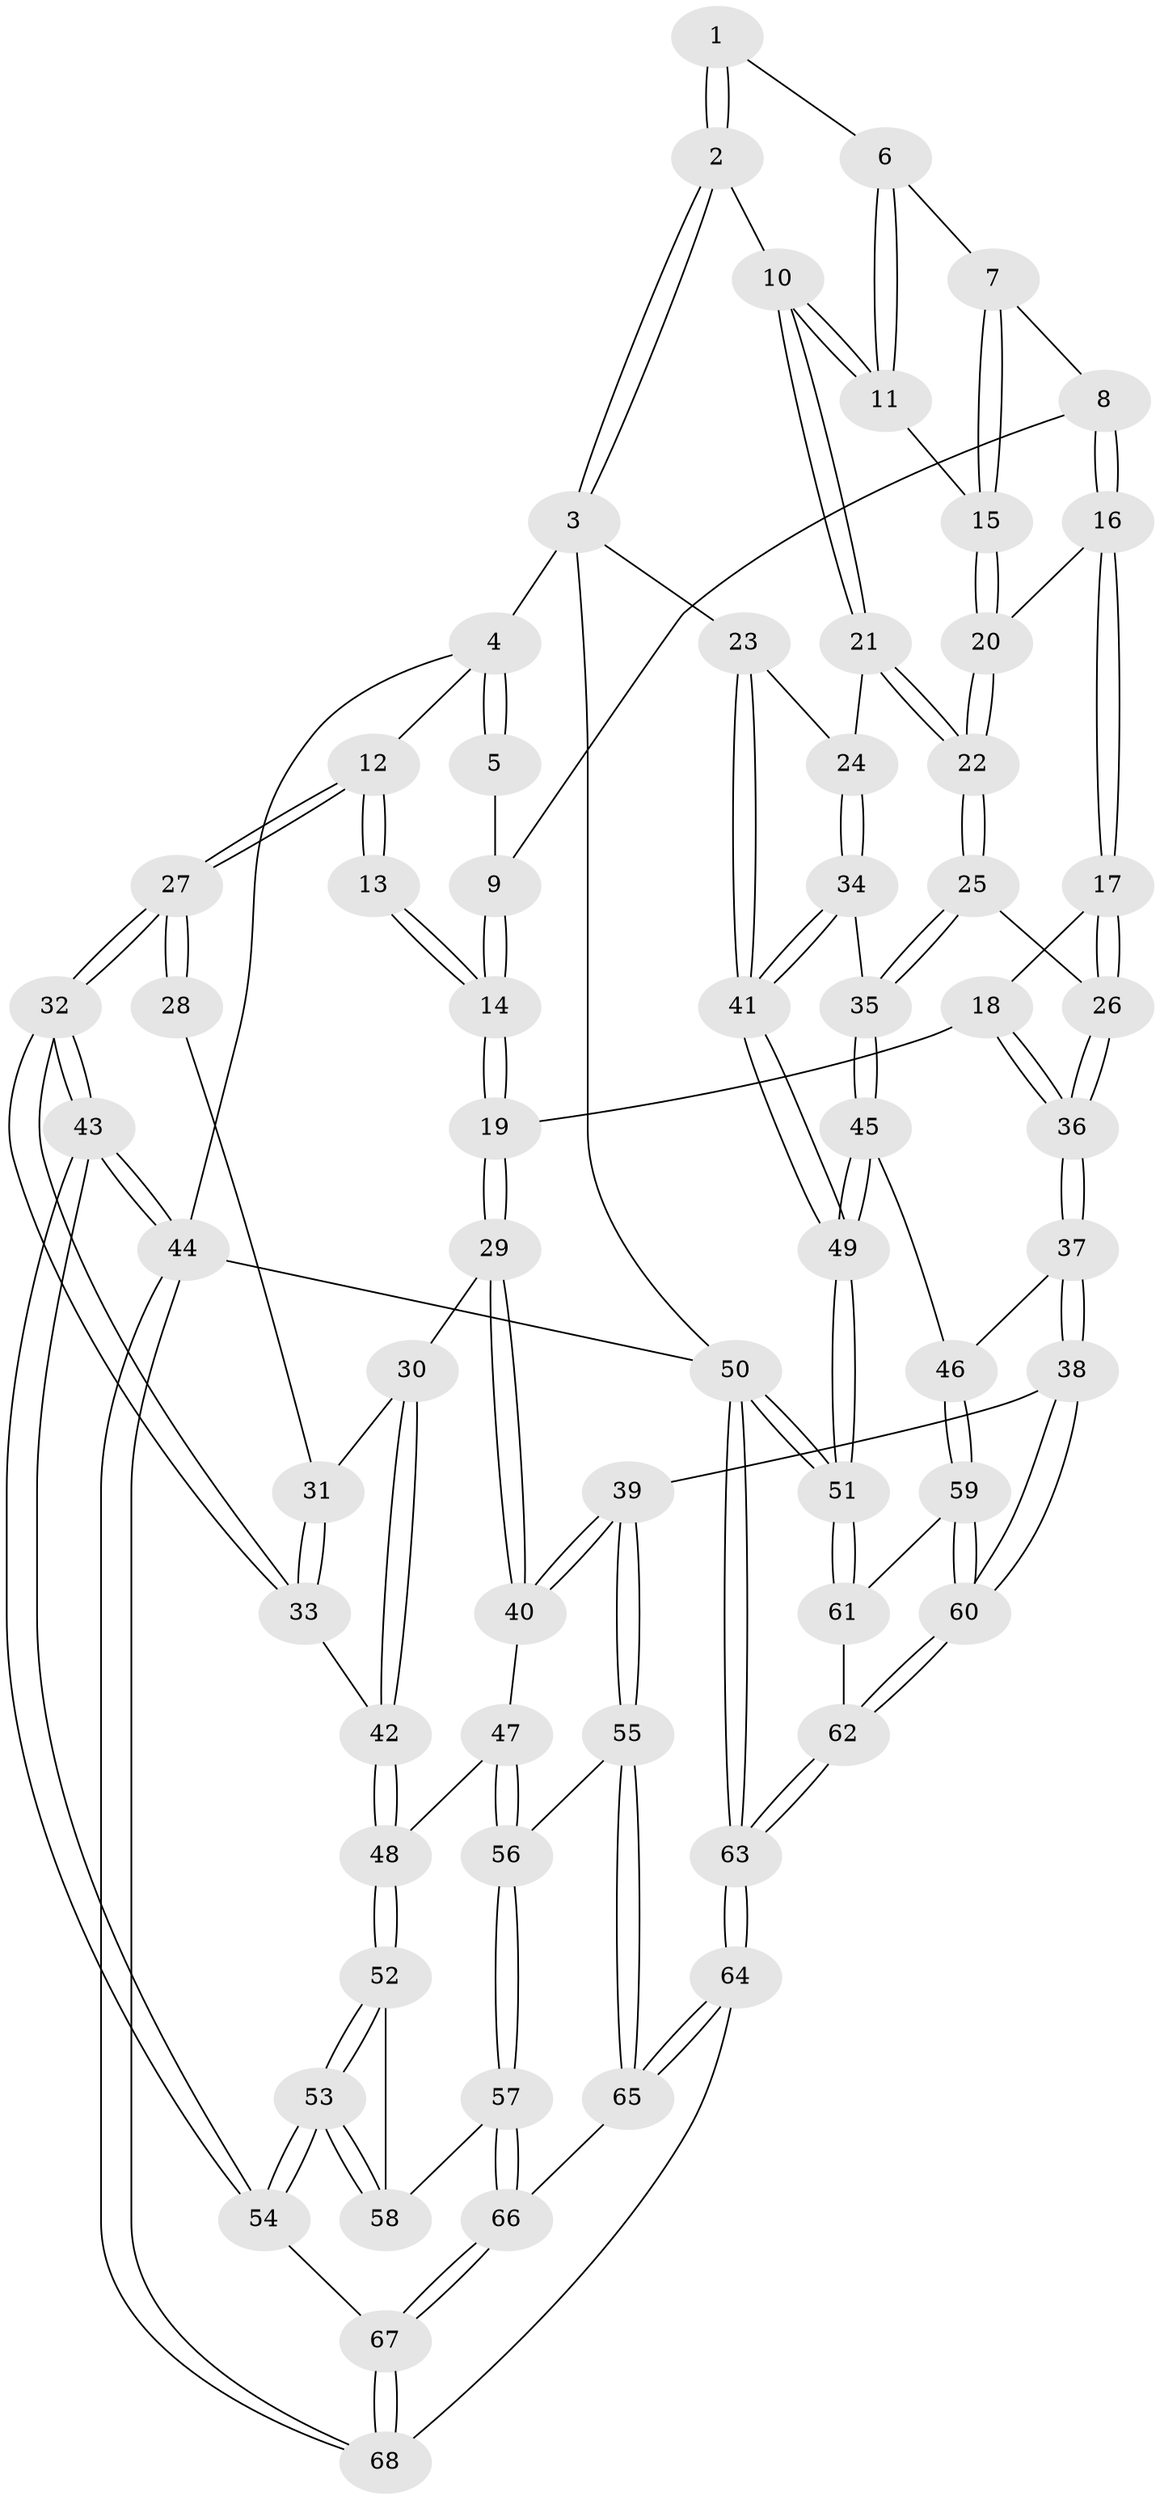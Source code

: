 // coarse degree distribution, {3: 0.25, 4: 0.425, 7: 0.025, 5: 0.225, 6: 0.05, 2: 0.025}
// Generated by graph-tools (version 1.1) at 2025/42/03/06/25 10:42:26]
// undirected, 68 vertices, 167 edges
graph export_dot {
graph [start="1"]
  node [color=gray90,style=filled];
  1 [pos="+0.6418402522694479+0"];
  2 [pos="+1+0"];
  3 [pos="+1+0"];
  4 [pos="+0+0"];
  5 [pos="+0.38553284175111613+0"];
  6 [pos="+0.6345765152370111+0"];
  7 [pos="+0.564273051708685+0.10690226044784464"];
  8 [pos="+0.5260955906270164+0.12051979216041546"];
  9 [pos="+0.37317996261434083+0.04369235874930131"];
  10 [pos="+0.7492624153834555+0.1546769879906706"];
  11 [pos="+0.7272532575115834+0.1464281345261539"];
  12 [pos="+0+0"];
  13 [pos="+0.2079153470302055+0.20935177443486971"];
  14 [pos="+0.23648211931207053+0.2153686603471039"];
  15 [pos="+0.6594906063696946+0.14844965378808467"];
  16 [pos="+0.5031159476261946+0.2838544008764315"];
  17 [pos="+0.4979498830130135+0.29075726896497633"];
  18 [pos="+0.3339455079563772+0.3465113722290049"];
  19 [pos="+0.33347118656775754+0.34659392481405304"];
  20 [pos="+0.5999477737734523+0.2565621488754136"];
  21 [pos="+0.8209577147993175+0.25759235735208735"];
  22 [pos="+0.7658768694480637+0.3317123436535787"];
  23 [pos="+1+0.16764396984462535"];
  24 [pos="+1+0.2352849268187798"];
  25 [pos="+0.7311061473730707+0.4254912843234871"];
  26 [pos="+0.6654139026738205+0.45144690190708653"];
  27 [pos="+0+0.41065872066454145"];
  28 [pos="+0.11431812205510654+0.313833214109976"];
  29 [pos="+0.31328024137867094+0.459263546345607"];
  30 [pos="+0.14811701323173498+0.48239511889558917"];
  31 [pos="+0.09285435402109055+0.389681131632622"];
  32 [pos="+0+0.5038660184803844"];
  33 [pos="+0+0.513355950264065"];
  34 [pos="+0.9012261571494506+0.504062924881083"];
  35 [pos="+0.843351582985077+0.5298704772513446"];
  36 [pos="+0.6240368723275714+0.5004474647718472"];
  37 [pos="+0.5958051868255609+0.5562530328211108"];
  38 [pos="+0.5342026968998029+0.6399889460675316"];
  39 [pos="+0.40772463164127015+0.6340376465695142"];
  40 [pos="+0.34751729489005717+0.5801522864303869"];
  41 [pos="+1+0.5630048747257215"];
  42 [pos="+0.03761238817151269+0.5561582313224877"];
  43 [pos="+0+1"];
  44 [pos="+0+1"];
  45 [pos="+0.8490251163478928+0.6564671467536463"];
  46 [pos="+0.8484760185128073+0.657141257020114"];
  47 [pos="+0.16005334926942838+0.6724971827874454"];
  48 [pos="+0.13209428063108278+0.6741777135359522"];
  49 [pos="+1+0.6964096435973685"];
  50 [pos="+1+1"];
  51 [pos="+1+0.9322237293082394"];
  52 [pos="+0.11630498193797827+0.6988345243230741"];
  53 [pos="+0+0.9004836039766646"];
  54 [pos="+0+0.92855849127645"];
  55 [pos="+0.3706031538104591+0.7537612993078473"];
  56 [pos="+0.23036681910457604+0.7884475394379082"];
  57 [pos="+0.2066247202383413+0.8454578350393759"];
  58 [pos="+0.15898709813027187+0.8051333780330393"];
  59 [pos="+0.822449730851061+0.7022679966234335"];
  60 [pos="+0.6937106526219448+0.8444871849177024"];
  61 [pos="+1+0.8470055369392712"];
  62 [pos="+0.6937883866165241+0.85314866184933"];
  63 [pos="+0.6393808954888826+1"];
  64 [pos="+0.4483911639952953+1"];
  65 [pos="+0.37214973904160975+0.7760658451892481"];
  66 [pos="+0.20746458091577819+0.8840261769877227"];
  67 [pos="+0.20704182956508044+0.8867211955696765"];
  68 [pos="+0.4242939996903862+1"];
  1 -- 2;
  1 -- 2;
  1 -- 6;
  2 -- 3;
  2 -- 3;
  2 -- 10;
  3 -- 4;
  3 -- 23;
  3 -- 50;
  4 -- 5;
  4 -- 5;
  4 -- 12;
  4 -- 44;
  5 -- 9;
  6 -- 7;
  6 -- 11;
  6 -- 11;
  7 -- 8;
  7 -- 15;
  7 -- 15;
  8 -- 9;
  8 -- 16;
  8 -- 16;
  9 -- 14;
  9 -- 14;
  10 -- 11;
  10 -- 11;
  10 -- 21;
  10 -- 21;
  11 -- 15;
  12 -- 13;
  12 -- 13;
  12 -- 27;
  12 -- 27;
  13 -- 14;
  13 -- 14;
  14 -- 19;
  14 -- 19;
  15 -- 20;
  15 -- 20;
  16 -- 17;
  16 -- 17;
  16 -- 20;
  17 -- 18;
  17 -- 26;
  17 -- 26;
  18 -- 19;
  18 -- 36;
  18 -- 36;
  19 -- 29;
  19 -- 29;
  20 -- 22;
  20 -- 22;
  21 -- 22;
  21 -- 22;
  21 -- 24;
  22 -- 25;
  22 -- 25;
  23 -- 24;
  23 -- 41;
  23 -- 41;
  24 -- 34;
  24 -- 34;
  25 -- 26;
  25 -- 35;
  25 -- 35;
  26 -- 36;
  26 -- 36;
  27 -- 28;
  27 -- 28;
  27 -- 32;
  27 -- 32;
  28 -- 31;
  29 -- 30;
  29 -- 40;
  29 -- 40;
  30 -- 31;
  30 -- 42;
  30 -- 42;
  31 -- 33;
  31 -- 33;
  32 -- 33;
  32 -- 33;
  32 -- 43;
  32 -- 43;
  33 -- 42;
  34 -- 35;
  34 -- 41;
  34 -- 41;
  35 -- 45;
  35 -- 45;
  36 -- 37;
  36 -- 37;
  37 -- 38;
  37 -- 38;
  37 -- 46;
  38 -- 39;
  38 -- 60;
  38 -- 60;
  39 -- 40;
  39 -- 40;
  39 -- 55;
  39 -- 55;
  40 -- 47;
  41 -- 49;
  41 -- 49;
  42 -- 48;
  42 -- 48;
  43 -- 44;
  43 -- 44;
  43 -- 54;
  43 -- 54;
  44 -- 68;
  44 -- 68;
  44 -- 50;
  45 -- 46;
  45 -- 49;
  45 -- 49;
  46 -- 59;
  46 -- 59;
  47 -- 48;
  47 -- 56;
  47 -- 56;
  48 -- 52;
  48 -- 52;
  49 -- 51;
  49 -- 51;
  50 -- 51;
  50 -- 51;
  50 -- 63;
  50 -- 63;
  51 -- 61;
  51 -- 61;
  52 -- 53;
  52 -- 53;
  52 -- 58;
  53 -- 54;
  53 -- 54;
  53 -- 58;
  53 -- 58;
  54 -- 67;
  55 -- 56;
  55 -- 65;
  55 -- 65;
  56 -- 57;
  56 -- 57;
  57 -- 58;
  57 -- 66;
  57 -- 66;
  59 -- 60;
  59 -- 60;
  59 -- 61;
  60 -- 62;
  60 -- 62;
  61 -- 62;
  62 -- 63;
  62 -- 63;
  63 -- 64;
  63 -- 64;
  64 -- 65;
  64 -- 65;
  64 -- 68;
  65 -- 66;
  66 -- 67;
  66 -- 67;
  67 -- 68;
  67 -- 68;
}
